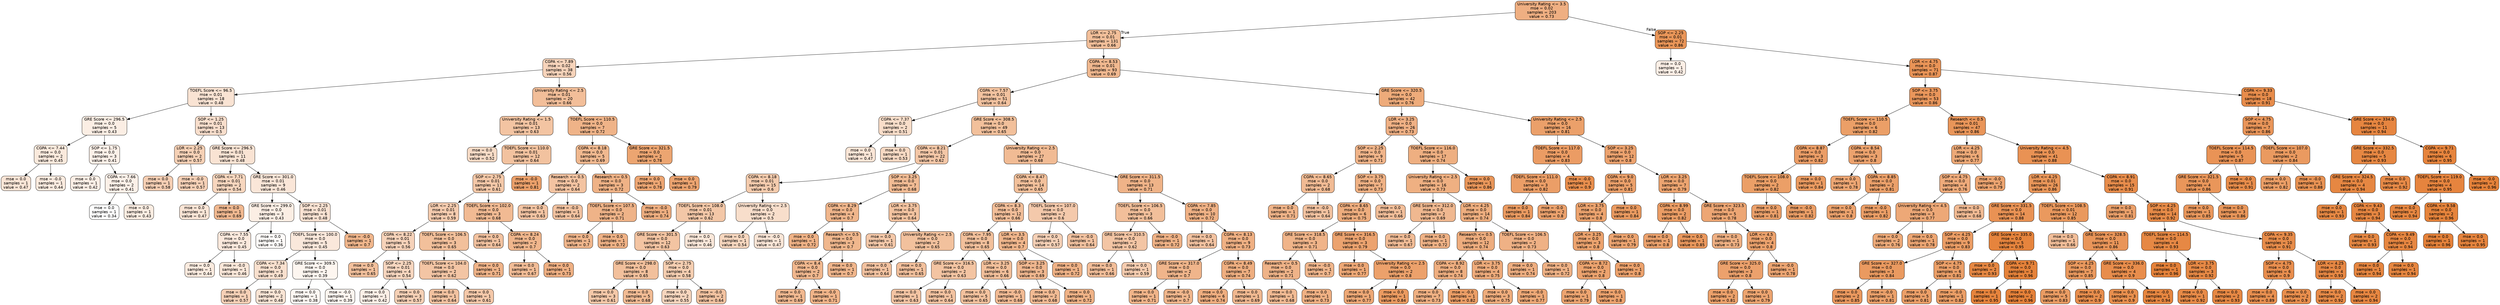 digraph Tree {
node [shape=box, style="filled, rounded", color="black", fontname=helvetica] ;
edge [fontname=helvetica] ;
0 [label="University Rating <= 3.5\nmse = 0.02\nsamples = 203\nvalue = 0.73", fillcolor="#efaf82"] ;
1 [label="LOR <= 2.75\nmse = 0.01\nsamples = 131\nvalue = 0.66", fillcolor="#f2bf9a"] ;
0 -> 1 [labeldistance=2.5, labelangle=45, headlabel="True"] ;
2 [label="CGPA <= 7.89\nmse = 0.02\nsamples = 38\nvalue = 0.56", fillcolor="#f6d3ba"] ;
1 -> 2 ;
3 [label="TOEFL Score <= 96.5\nmse = 0.01\nsamples = 18\nvalue = 0.48", fillcolor="#f9e3d3"] ;
2 -> 3 ;
4 [label="GRE Score <= 296.5\nmse = 0.0\nsamples = 5\nvalue = 0.43", fillcolor="#fbeee4"] ;
3 -> 4 ;
5 [label="CGPA <= 7.44\nmse = 0.0\nsamples = 2\nvalue = 0.45", fillcolor="#fae9dc"] ;
4 -> 5 ;
6 [label="mse = 0.0\nsamples = 1\nvalue = 0.47", fillcolor="#fae5d6"] ;
5 -> 6 ;
7 [label="mse = -0.0\nsamples = 1\nvalue = 0.44", fillcolor="#fbebdf"] ;
5 -> 7 ;
8 [label="SOP <= 1.75\nmse = 0.0\nsamples = 3\nvalue = 0.41", fillcolor="#fcf0e8"] ;
4 -> 8 ;
9 [label="mse = 0.0\nsamples = 1\nvalue = 0.42", fillcolor="#fcefe6"] ;
8 -> 9 ;
10 [label="CGPA <= 7.66\nmse = 0.0\nsamples = 2\nvalue = 0.41", fillcolor="#fcf0e8"] ;
8 -> 10 ;
11 [label="mse = 0.0\nsamples = 1\nvalue = 0.34", fillcolor="#ffffff"] ;
10 -> 11 ;
12 [label="mse = 0.0\nsamples = 1\nvalue = 0.43", fillcolor="#fbede2"] ;
10 -> 12 ;
13 [label="SOP <= 1.25\nmse = 0.01\nsamples = 13\nvalue = 0.5", fillcolor="#f8decc"] ;
3 -> 13 ;
14 [label="LOR <= 2.25\nmse = 0.0\nsamples = 2\nvalue = 0.57", fillcolor="#f5d0b5"] ;
13 -> 14 ;
15 [label="mse = 0.0\nsamples = 1\nvalue = 0.58", fillcolor="#f5ceb3"] ;
14 -> 15 ;
16 [label="mse = -0.0\nsamples = 1\nvalue = 0.57", fillcolor="#f5d0b6"] ;
14 -> 16 ;
17 [label="GRE Score <= 296.5\nmse = 0.01\nsamples = 11\nvalue = 0.48", fillcolor="#f9e3d3"] ;
13 -> 17 ;
18 [label="CGPA <= 7.71\nmse = 0.01\nsamples = 2\nvalue = 0.54", fillcolor="#f7d6be"] ;
17 -> 18 ;
19 [label="mse = 0.0\nsamples = 1\nvalue = 0.47", fillcolor="#fae5d6"] ;
18 -> 19 ;
20 [label="mse = 0.0\nsamples = 1\nvalue = 0.69", fillcolor="#f0b890"] ;
18 -> 20 ;
21 [label="GRE Score <= 301.0\nmse = 0.01\nsamples = 9\nvalue = 0.46", fillcolor="#fae6d8"] ;
17 -> 21 ;
22 [label="GRE Score <= 299.0\nmse = 0.0\nsamples = 3\nvalue = 0.43", fillcolor="#fbeee4"] ;
21 -> 22 ;
23 [label="CGPA <= 7.55\nmse = 0.0\nsamples = 2\nvalue = 0.45", fillcolor="#fbe9dd"] ;
22 -> 23 ;
24 [label="mse = 0.0\nsamples = 1\nvalue = 0.44", fillcolor="#fbebdf"] ;
23 -> 24 ;
25 [label="mse = -0.0\nsamples = 1\nvalue = 0.46", fillcolor="#fae7d9"] ;
23 -> 25 ;
26 [label="mse = 0.0\nsamples = 1\nvalue = 0.36", fillcolor="#fefbf9"] ;
22 -> 26 ;
27 [label="SOP <= 2.25\nmse = 0.01\nsamples = 6\nvalue = 0.48", fillcolor="#f9e2d2"] ;
21 -> 27 ;
28 [label="TOEFL Score <= 100.0\nmse = 0.0\nsamples = 5\nvalue = 0.45", fillcolor="#fae8db"] ;
27 -> 28 ;
29 [label="CGPA <= 7.34\nmse = 0.0\nsamples = 3\nvalue = 0.49", fillcolor="#f9e0ce"] ;
28 -> 29 ;
30 [label="mse = 0.0\nsamples = 1\nvalue = 0.57", fillcolor="#f5d0b6"] ;
29 -> 30 ;
31 [label="mse = 0.0\nsamples = 2\nvalue = 0.48", fillcolor="#f9e4d4"] ;
29 -> 31 ;
32 [label="GRE Score <= 309.5\nmse = 0.0\nsamples = 2\nvalue = 0.39", fillcolor="#fdf6f0"] ;
28 -> 32 ;
33 [label="mse = 0.0\nsamples = 1\nvalue = 0.38", fillcolor="#fdf7f2"] ;
32 -> 33 ;
34 [label="mse = -0.0\nsamples = 1\nvalue = 0.39", fillcolor="#fdf5ef"] ;
32 -> 34 ;
35 [label="mse = -0.0\nsamples = 1\nvalue = 0.7", fillcolor="#f0b68c"] ;
27 -> 35 ;
36 [label="University Rating <= 2.5\nmse = 0.01\nsamples = 20\nvalue = 0.66", fillcolor="#f2be99"] ;
2 -> 36 ;
37 [label="University Rating <= 1.5\nmse = 0.01\nsamples = 13\nvalue = 0.63", fillcolor="#f3c4a2"] ;
36 -> 37 ;
38 [label="mse = 0.0\nsamples = 1\nvalue = 0.52", fillcolor="#f7dbc6"] ;
37 -> 38 ;
39 [label="TOEFL Score <= 110.0\nmse = 0.01\nsamples = 12\nvalue = 0.64", fillcolor="#f2c29f"] ;
37 -> 39 ;
40 [label="SOP <= 2.75\nmse = 0.01\nsamples = 11\nvalue = 0.61", fillcolor="#f4c8a8"] ;
39 -> 40 ;
41 [label="LOR <= 2.25\nmse = 0.01\nsamples = 8\nvalue = 0.59", fillcolor="#f5ccaf"] ;
40 -> 41 ;
42 [label="CGPA <= 8.22\nmse = 0.01\nsamples = 5\nvalue = 0.56", fillcolor="#f6d2b9"] ;
41 -> 42 ;
43 [label="mse = 0.0\nsamples = 1\nvalue = 0.65", fillcolor="#f2c09c"] ;
42 -> 43 ;
44 [label="SOP <= 2.25\nmse = 0.01\nsamples = 4\nvalue = 0.54", fillcolor="#f7d6bf"] ;
42 -> 44 ;
45 [label="mse = 0.0\nsamples = 1\nvalue = 0.42", fillcolor="#fcefe6"] ;
44 -> 45 ;
46 [label="mse = 0.0\nsamples = 3\nvalue = 0.57", fillcolor="#f5d0b5"] ;
44 -> 46 ;
47 [label="TOEFL Score <= 106.5\nmse = 0.0\nsamples = 3\nvalue = 0.65", fillcolor="#f2c09b"] ;
41 -> 47 ;
48 [label="TOEFL Score <= 104.0\nmse = 0.0\nsamples = 2\nvalue = 0.62", fillcolor="#f3c5a4"] ;
47 -> 48 ;
49 [label="mse = 0.0\nsamples = 1\nvalue = 0.64", fillcolor="#f2c2a0"] ;
48 -> 49 ;
50 [label="mse = 0.0\nsamples = 1\nvalue = 0.61", fillcolor="#f4c8a9"] ;
48 -> 50 ;
51 [label="mse = 0.0\nsamples = 1\nvalue = 0.71", fillcolor="#f0b489"] ;
47 -> 51 ;
52 [label="TOEFL Score <= 102.0\nmse = 0.0\nsamples = 3\nvalue = 0.68", fillcolor="#f1ba93"] ;
40 -> 52 ;
53 [label="mse = 0.0\nsamples = 1\nvalue = 0.64", fillcolor="#f2c2a0"] ;
52 -> 53 ;
54 [label="CGPA <= 8.24\nmse = 0.0\nsamples = 2\nvalue = 0.7", fillcolor="#f0b68c"] ;
52 -> 54 ;
55 [label="mse = 0.0\nsamples = 1\nvalue = 0.67", fillcolor="#f1bc96"] ;
54 -> 55 ;
56 [label="mse = 0.0\nsamples = 1\nvalue = 0.73", fillcolor="#efb083"] ;
54 -> 56 ;
57 [label="mse = -0.0\nsamples = 1\nvalue = 0.81", fillcolor="#eba06a"] ;
39 -> 57 ;
58 [label="TOEFL Score <= 110.5\nmse = 0.0\nsamples = 7\nvalue = 0.72", fillcolor="#efb388"] ;
36 -> 58 ;
59 [label="CGPA <= 8.18\nmse = 0.0\nsamples = 5\nvalue = 0.69", fillcolor="#f0b88f"] ;
58 -> 59 ;
60 [label="Research <= 0.5\nmse = 0.0\nsamples = 2\nvalue = 0.64", fillcolor="#f3c3a1"] ;
59 -> 60 ;
61 [label="mse = 0.0\nsamples = 1\nvalue = 0.63", fillcolor="#f3c4a3"] ;
60 -> 61 ;
62 [label="mse = -0.0\nsamples = 1\nvalue = 0.64", fillcolor="#f2c2a0"] ;
60 -> 62 ;
63 [label="Research <= 0.5\nmse = 0.0\nsamples = 3\nvalue = 0.72", fillcolor="#efb286"] ;
59 -> 63 ;
64 [label="TOEFL Score <= 107.5\nmse = 0.0\nsamples = 2\nvalue = 0.71", fillcolor="#efb388"] ;
63 -> 64 ;
65 [label="mse = 0.0\nsamples = 1\nvalue = 0.7", fillcolor="#f0b68c"] ;
64 -> 65 ;
66 [label="mse = 0.0\nsamples = 1\nvalue = 0.72", fillcolor="#efb286"] ;
64 -> 66 ;
67 [label="mse = -0.0\nsamples = 1\nvalue = 0.74", fillcolor="#eeae80"] ;
63 -> 67 ;
68 [label="GRE Score <= 321.5\nmse = 0.0\nsamples = 2\nvalue = 0.78", fillcolor="#eca571"] ;
58 -> 68 ;
69 [label="mse = 0.0\nsamples = 1\nvalue = 0.78", fillcolor="#eda673"] ;
68 -> 69 ;
70 [label="mse = 0.0\nsamples = 1\nvalue = 0.79", fillcolor="#eca470"] ;
68 -> 70 ;
71 [label="CGPA <= 8.53\nmse = 0.01\nsamples = 93\nvalue = 0.69", fillcolor="#f0b88f"] ;
1 -> 71 ;
72 [label="CGPA <= 7.57\nmse = 0.01\nsamples = 51\nvalue = 0.64", fillcolor="#f2c29f"] ;
71 -> 72 ;
73 [label="CGPA <= 7.37\nmse = 0.0\nsamples = 2\nvalue = 0.51", fillcolor="#f8ddc9"] ;
72 -> 73 ;
74 [label="mse = 0.0\nsamples = 1\nvalue = 0.47", fillcolor="#fae5d6"] ;
73 -> 74 ;
75 [label="mse = 0.0\nsamples = 1\nvalue = 0.53", fillcolor="#f7d9c3"] ;
73 -> 75 ;
76 [label="GRE Score <= 308.5\nmse = 0.0\nsamples = 49\nvalue = 0.65", fillcolor="#f2c09b"] ;
72 -> 76 ;
77 [label="CGPA <= 8.21\nmse = 0.01\nsamples = 22\nvalue = 0.62", fillcolor="#f3c6a6"] ;
76 -> 77 ;
78 [label="CGPA <= 8.18\nmse = 0.01\nsamples = 15\nvalue = 0.6", fillcolor="#f4cbad"] ;
77 -> 78 ;
79 [label="TOEFL Score <= 108.0\nmse = 0.01\nsamples = 13\nvalue = 0.62", fillcolor="#f3c7a7"] ;
78 -> 79 ;
80 [label="GRE Score <= 301.5\nmse = 0.0\nsamples = 12\nvalue = 0.63", fillcolor="#f3c4a2"] ;
79 -> 80 ;
81 [label="GRE Score <= 298.0\nmse = 0.0\nsamples = 8\nvalue = 0.65", fillcolor="#f2c09c"] ;
80 -> 81 ;
82 [label="mse = 0.0\nsamples = 3\nvalue = 0.61", fillcolor="#f4c8a8"] ;
81 -> 82 ;
83 [label="mse = 0.0\nsamples = 5\nvalue = 0.68", fillcolor="#f1bb94"] ;
81 -> 83 ;
84 [label="SOP <= 2.75\nmse = 0.0\nsamples = 4\nvalue = 0.58", fillcolor="#f5ceb1"] ;
80 -> 84 ;
85 [label="mse = 0.0\nsamples = 2\nvalue = 0.55", fillcolor="#f6d5bd"] ;
84 -> 85 ;
86 [label="mse = -0.0\nsamples = 2\nvalue = 0.64", fillcolor="#f2c2a0"] ;
84 -> 86 ;
87 [label="mse = 0.0\nsamples = 1\nvalue = 0.46", fillcolor="#fae7d9"] ;
79 -> 87 ;
88 [label="University Rating <= 2.5\nmse = 0.0\nsamples = 2\nvalue = 0.5", fillcolor="#f8decb"] ;
78 -> 88 ;
89 [label="mse = 0.0\nsamples = 1\nvalue = 0.54", fillcolor="#f7d7bf"] ;
88 -> 89 ;
90 [label="mse = -0.0\nsamples = 1\nvalue = 0.47", fillcolor="#fae5d6"] ;
88 -> 90 ;
91 [label="SOP <= 3.25\nmse = 0.0\nsamples = 7\nvalue = 0.68", fillcolor="#f1bb94"] ;
77 -> 91 ;
92 [label="CGPA <= 8.29\nmse = 0.0\nsamples = 4\nvalue = 0.7", fillcolor="#f0b68c"] ;
91 -> 92 ;
93 [label="mse = 0.0\nsamples = 1\nvalue = 0.72", fillcolor="#efb286"] ;
92 -> 93 ;
94 [label="Research <= 0.5\nmse = 0.0\nsamples = 3\nvalue = 0.7", fillcolor="#f0b78d"] ;
92 -> 94 ;
95 [label="CGPA <= 8.4\nmse = 0.0\nsamples = 2\nvalue = 0.7", fillcolor="#f0b78e"] ;
94 -> 95 ;
96 [label="mse = 0.0\nsamples = 1\nvalue = 0.69", fillcolor="#f0b890"] ;
95 -> 96 ;
97 [label="mse = -0.0\nsamples = 1\nvalue = 0.71", fillcolor="#f0b489"] ;
95 -> 97 ;
98 [label="mse = 0.0\nsamples = 1\nvalue = 0.7", fillcolor="#f0b68c"] ;
94 -> 98 ;
99 [label="LOR <= 3.75\nmse = 0.0\nsamples = 3\nvalue = 0.64", fillcolor="#f3c3a0"] ;
91 -> 99 ;
100 [label="mse = 0.0\nsamples = 1\nvalue = 0.61", fillcolor="#f4c8a9"] ;
99 -> 100 ;
101 [label="University Rating <= 2.5\nmse = 0.0\nsamples = 2\nvalue = 0.65", fillcolor="#f2c19d"] ;
99 -> 101 ;
102 [label="mse = 0.0\nsamples = 1\nvalue = 0.64", fillcolor="#f2c2a0"] ;
101 -> 102 ;
103 [label="mse = 0.0\nsamples = 1\nvalue = 0.65", fillcolor="#f2c09c"] ;
101 -> 103 ;
104 [label="University Rating <= 2.5\nmse = 0.0\nsamples = 27\nvalue = 0.68", fillcolor="#f1bb94"] ;
76 -> 104 ;
105 [label="CGPA <= 8.47\nmse = 0.0\nsamples = 14\nvalue = 0.65", fillcolor="#f2c09b"] ;
104 -> 105 ;
106 [label="CGPA <= 8.3\nmse = 0.0\nsamples = 12\nvalue = 0.66", fillcolor="#f2be99"] ;
105 -> 106 ;
107 [label="CGPA <= 7.95\nmse = 0.0\nsamples = 8\nvalue = 0.65", fillcolor="#f2c09b"] ;
106 -> 107 ;
108 [label="GRE Score <= 316.5\nmse = 0.0\nsamples = 2\nvalue = 0.63", fillcolor="#f3c4a2"] ;
107 -> 108 ;
109 [label="mse = 0.0\nsamples = 1\nvalue = 0.63", fillcolor="#f3c4a3"] ;
108 -> 109 ;
110 [label="mse = 0.0\nsamples = 1\nvalue = 0.64", fillcolor="#f2c2a0"] ;
108 -> 110 ;
111 [label="LOR <= 3.25\nmse = 0.0\nsamples = 6\nvalue = 0.66", fillcolor="#f2bf9a"] ;
107 -> 111 ;
112 [label="mse = 0.0\nsamples = 5\nvalue = 0.65", fillcolor="#f2c19d"] ;
111 -> 112 ;
113 [label="mse = -0.0\nsamples = 1\nvalue = 0.68", fillcolor="#f1ba93"] ;
111 -> 113 ;
114 [label="LOR <= 3.5\nmse = 0.0\nsamples = 4\nvalue = 0.7", fillcolor="#f0b68c"] ;
106 -> 114 ;
115 [label="SOP <= 3.25\nmse = 0.0\nsamples = 3\nvalue = 0.69", fillcolor="#f0b78f"] ;
114 -> 115 ;
116 [label="mse = 0.0\nsamples = 2\nvalue = 0.68", fillcolor="#f1ba93"] ;
115 -> 116 ;
117 [label="mse = 0.0\nsamples = 1\nvalue = 0.72", fillcolor="#efb286"] ;
115 -> 117 ;
118 [label="mse = 0.0\nsamples = 1\nvalue = 0.72", fillcolor="#efb286"] ;
114 -> 118 ;
119 [label="TOEFL Score <= 107.0\nmse = 0.0\nsamples = 2\nvalue = 0.6", fillcolor="#f4c9ab"] ;
105 -> 119 ;
120 [label="mse = 0.0\nsamples = 1\nvalue = 0.57", fillcolor="#f5d0b6"] ;
119 -> 120 ;
121 [label="mse = -0.0\nsamples = 1\nvalue = 0.64", fillcolor="#f2c2a0"] ;
119 -> 121 ;
122 [label="GRE Score <= 311.5\nmse = 0.0\nsamples = 13\nvalue = 0.71", fillcolor="#efb388"] ;
104 -> 122 ;
123 [label="TOEFL Score <= 106.5\nmse = 0.0\nsamples = 3\nvalue = 0.66", fillcolor="#f2bf9a"] ;
122 -> 123 ;
124 [label="GRE Score <= 310.5\nmse = 0.0\nsamples = 2\nvalue = 0.62", fillcolor="#f3c5a4"] ;
123 -> 124 ;
125 [label="mse = 0.0\nsamples = 1\nvalue = 0.66", fillcolor="#f2be99"] ;
124 -> 125 ;
126 [label="mse = 0.0\nsamples = 1\nvalue = 0.59", fillcolor="#f5ccaf"] ;
124 -> 126 ;
127 [label="mse = -0.0\nsamples = 1\nvalue = 0.72", fillcolor="#efb286"] ;
123 -> 127 ;
128 [label="CGPA <= 7.85\nmse = 0.0\nsamples = 10\nvalue = 0.72", fillcolor="#efb185"] ;
122 -> 128 ;
129 [label="mse = 0.0\nsamples = 1\nvalue = 0.64", fillcolor="#f2c2a0"] ;
128 -> 129 ;
130 [label="CGPA <= 8.13\nmse = 0.0\nsamples = 9\nvalue = 0.73", fillcolor="#efb083"] ;
128 -> 130 ;
131 [label="GRE Score <= 317.0\nmse = 0.0\nsamples = 2\nvalue = 0.7", fillcolor="#f0b58b"] ;
130 -> 131 ;
132 [label="mse = 0.0\nsamples = 1\nvalue = 0.71", fillcolor="#f0b489"] ;
131 -> 132 ;
133 [label="mse = -0.0\nsamples = 1\nvalue = 0.7", fillcolor="#f0b68c"] ;
131 -> 133 ;
134 [label="CGPA <= 8.49\nmse = 0.0\nsamples = 7\nvalue = 0.74", fillcolor="#eeae80"] ;
130 -> 134 ;
135 [label="mse = 0.0\nsamples = 6\nvalue = 0.74", fillcolor="#eead7f"] ;
134 -> 135 ;
136 [label="mse = 0.0\nsamples = 1\nvalue = 0.69", fillcolor="#f0b890"] ;
134 -> 136 ;
137 [label="GRE Score <= 320.5\nmse = 0.0\nsamples = 42\nvalue = 0.76", fillcolor="#eeab7a"] ;
71 -> 137 ;
138 [label="LOR <= 3.25\nmse = 0.0\nsamples = 26\nvalue = 0.73", fillcolor="#efb084"] ;
137 -> 138 ;
139 [label="SOP <= 2.25\nmse = 0.0\nsamples = 9\nvalue = 0.71", fillcolor="#f0b489"] ;
138 -> 139 ;
140 [label="CGPA <= 8.65\nmse = 0.0\nsamples = 2\nvalue = 0.68", fillcolor="#f1bb94"] ;
139 -> 140 ;
141 [label="mse = 0.0\nsamples = 1\nvalue = 0.71", fillcolor="#f0b489"] ;
140 -> 141 ;
142 [label="mse = -0.0\nsamples = 1\nvalue = 0.64", fillcolor="#f2c2a0"] ;
140 -> 142 ;
143 [label="SOP <= 3.75\nmse = 0.0\nsamples = 7\nvalue = 0.73", fillcolor="#efb184"] ;
139 -> 143 ;
144 [label="CGPA <= 8.65\nmse = 0.0\nsamples = 6\nvalue = 0.75", fillcolor="#eead7e"] ;
143 -> 144 ;
145 [label="GRE Score <= 318.5\nmse = 0.0\nsamples = 3\nvalue = 0.71", fillcolor="#f0b489"] ;
144 -> 145 ;
146 [label="Research <= 0.5\nmse = 0.0\nsamples = 2\nvalue = 0.71", fillcolor="#efb388"] ;
145 -> 146 ;
147 [label="mse = 0.0\nsamples = 1\nvalue = 0.68", fillcolor="#f1ba93"] ;
146 -> 147 ;
148 [label="mse = 0.0\nsamples = 1\nvalue = 0.73", fillcolor="#efb083"] ;
146 -> 148 ;
149 [label="mse = -0.0\nsamples = 1\nvalue = 0.7", fillcolor="#f0b68c"] ;
145 -> 149 ;
150 [label="GRE Score <= 316.5\nmse = 0.0\nsamples = 3\nvalue = 0.79", fillcolor="#eca36f"] ;
144 -> 150 ;
151 [label="mse = 0.0\nsamples = 1\nvalue = 0.77", fillcolor="#eda876"] ;
150 -> 151 ;
152 [label="University Rating <= 2.5\nmse = 0.0\nsamples = 2\nvalue = 0.8", fillcolor="#eca16b"] ;
150 -> 152 ;
153 [label="mse = 0.0\nsamples = 1\nvalue = 0.77", fillcolor="#eda876"] ;
152 -> 153 ;
154 [label="mse = 0.0\nsamples = 1\nvalue = 0.84", fillcolor="#ea9a60"] ;
152 -> 154 ;
155 [label="mse = 0.0\nsamples = 1\nvalue = 0.66", fillcolor="#f2be99"] ;
143 -> 155 ;
156 [label="TOEFL Score <= 116.0\nmse = 0.0\nsamples = 17\nvalue = 0.74", fillcolor="#eeaf81"] ;
138 -> 156 ;
157 [label="University Rating <= 2.5\nmse = 0.0\nsamples = 16\nvalue = 0.73", fillcolor="#efb082"] ;
156 -> 157 ;
158 [label="GRE Score <= 312.0\nmse = 0.0\nsamples = 2\nvalue = 0.69", fillcolor="#f0b890"] ;
157 -> 158 ;
159 [label="mse = 0.0\nsamples = 1\nvalue = 0.67", fillcolor="#f1bc96"] ;
158 -> 159 ;
160 [label="mse = 0.0\nsamples = 1\nvalue = 0.72", fillcolor="#efb286"] ;
158 -> 160 ;
161 [label="LOR <= 4.25\nmse = 0.0\nsamples = 14\nvalue = 0.74", fillcolor="#eeae7f"] ;
157 -> 161 ;
162 [label="Research <= 0.5\nmse = 0.0\nsamples = 12\nvalue = 0.74", fillcolor="#eead7e"] ;
161 -> 162 ;
163 [label="CGPA <= 8.92\nmse = 0.0\nsamples = 8\nvalue = 0.74", fillcolor="#eeae80"] ;
162 -> 163 ;
164 [label="mse = 0.0\nsamples = 7\nvalue = 0.73", fillcolor="#efb082"] ;
163 -> 164 ;
165 [label="mse = -0.0\nsamples = 1\nvalue = 0.82", fillcolor="#eb9e66"] ;
163 -> 165 ;
166 [label="LOR <= 3.75\nmse = 0.0\nsamples = 4\nvalue = 0.75", fillcolor="#eeab7b"] ;
162 -> 166 ;
167 [label="mse = 0.0\nsamples = 3\nvalue = 0.75", fillcolor="#eeac7c"] ;
166 -> 167 ;
168 [label="mse = -0.0\nsamples = 1\nvalue = 0.77", fillcolor="#eda876"] ;
166 -> 168 ;
169 [label="TOEFL Score <= 106.5\nmse = 0.0\nsamples = 2\nvalue = 0.73", fillcolor="#efb185"] ;
161 -> 169 ;
170 [label="mse = 0.0\nsamples = 1\nvalue = 0.74", fillcolor="#eeae80"] ;
169 -> 170 ;
171 [label="mse = 0.0\nsamples = 1\nvalue = 0.72", fillcolor="#efb286"] ;
169 -> 171 ;
172 [label="mse = 0.0\nsamples = 1\nvalue = 0.86", fillcolor="#e9965a"] ;
156 -> 172 ;
173 [label="University Rating <= 2.5\nmse = 0.0\nsamples = 16\nvalue = 0.81", fillcolor="#eba06a"] ;
137 -> 173 ;
174 [label="TOEFL Score <= 117.0\nmse = 0.0\nsamples = 4\nvalue = 0.83", fillcolor="#eb9c64"] ;
173 -> 174 ;
175 [label="TOEFL Score <= 111.0\nmse = 0.0\nsamples = 3\nvalue = 0.82", fillcolor="#eb9e67"] ;
174 -> 175 ;
176 [label="mse = 0.0\nsamples = 1\nvalue = 0.84", fillcolor="#ea9a60"] ;
175 -> 176 ;
177 [label="mse = -0.0\nsamples = 2\nvalue = 0.8", fillcolor="#eca26d"] ;
175 -> 177 ;
178 [label="mse = -0.0\nsamples = 1\nvalue = 0.9", fillcolor="#e88e4d"] ;
174 -> 178 ;
179 [label="SOP <= 3.25\nmse = 0.0\nsamples = 12\nvalue = 0.8", fillcolor="#eca26e"] ;
173 -> 179 ;
180 [label="CGPA <= 9.0\nmse = 0.0\nsamples = 5\nvalue = 0.81", fillcolor="#eba06a"] ;
179 -> 180 ;
181 [label="LOR <= 3.75\nmse = 0.0\nsamples = 4\nvalue = 0.8", fillcolor="#eca36e"] ;
180 -> 181 ;
182 [label="LOR <= 3.25\nmse = 0.0\nsamples = 3\nvalue = 0.8", fillcolor="#eca36e"] ;
181 -> 182 ;
183 [label="CGPA <= 8.72\nmse = 0.0\nsamples = 2\nvalue = 0.8", fillcolor="#eca36e"] ;
182 -> 183 ;
184 [label="mse = 0.0\nsamples = 1\nvalue = 0.79", fillcolor="#eca470"] ;
183 -> 184 ;
185 [label="mse = 0.0\nsamples = 1\nvalue = 0.8", fillcolor="#eca26d"] ;
183 -> 185 ;
186 [label="mse = 0.0\nsamples = 1\nvalue = 0.8", fillcolor="#eca26d"] ;
182 -> 186 ;
187 [label="mse = 0.0\nsamples = 1\nvalue = 0.79", fillcolor="#eca470"] ;
181 -> 187 ;
188 [label="mse = 0.0\nsamples = 1\nvalue = 0.84", fillcolor="#ea9a60"] ;
180 -> 188 ;
189 [label="LOR <= 3.25\nmse = 0.0\nsamples = 7\nvalue = 0.79", fillcolor="#eca470"] ;
179 -> 189 ;
190 [label="CGPA <= 8.99\nmse = 0.0\nsamples = 2\nvalue = 0.82", fillcolor="#eb9d65"] ;
189 -> 190 ;
191 [label="mse = 0.0\nsamples = 1\nvalue = 0.8", fillcolor="#eca26d"] ;
190 -> 191 ;
192 [label="mse = 0.0\nsamples = 1\nvalue = 0.85", fillcolor="#ea985d"] ;
190 -> 192 ;
193 [label="GRE Score <= 323.5\nmse = 0.0\nsamples = 5\nvalue = 0.78", fillcolor="#eda674"] ;
189 -> 193 ;
194 [label="mse = 0.0\nsamples = 1\nvalue = 0.73", fillcolor="#efb083"] ;
193 -> 194 ;
195 [label="LOR <= 4.5\nmse = 0.0\nsamples = 4\nvalue = 0.8", fillcolor="#eca26d"] ;
193 -> 195 ;
196 [label="GRE Score <= 325.0\nmse = 0.0\nsamples = 3\nvalue = 0.8", fillcolor="#eca16c"] ;
195 -> 196 ;
197 [label="mse = 0.0\nsamples = 2\nvalue = 0.81", fillcolor="#eca16b"] ;
196 -> 197 ;
198 [label="mse = 0.0\nsamples = 1\nvalue = 0.79", fillcolor="#eca470"] ;
196 -> 198 ;
199 [label="mse = -0.0\nsamples = 1\nvalue = 0.78", fillcolor="#eda673"] ;
195 -> 199 ;
200 [label="SOP <= 2.25\nmse = 0.01\nsamples = 72\nvalue = 0.86", fillcolor="#e99558"] ;
0 -> 200 [labeldistance=2.5, labelangle=-45, headlabel="False"] ;
201 [label="mse = 0.0\nsamples = 1\nvalue = 0.42", fillcolor="#fcefe6"] ;
200 -> 201 ;
202 [label="LOR <= 4.75\nmse = 0.0\nsamples = 71\nvalue = 0.87", fillcolor="#e99457"] ;
200 -> 202 ;
203 [label="SOP <= 3.75\nmse = 0.0\nsamples = 53\nvalue = 0.86", fillcolor="#e9965b"] ;
202 -> 203 ;
204 [label="TOEFL Score <= 110.5\nmse = 0.0\nsamples = 6\nvalue = 0.82", fillcolor="#eb9f67"] ;
203 -> 204 ;
205 [label="CGPA <= 8.87\nmse = 0.0\nsamples = 3\nvalue = 0.82", fillcolor="#eb9d66"] ;
204 -> 205 ;
206 [label="TOEFL Score <= 108.0\nmse = 0.0\nsamples = 2\nvalue = 0.82", fillcolor="#eb9f67"] ;
205 -> 206 ;
207 [label="mse = 0.0\nsamples = 1\nvalue = 0.81", fillcolor="#eba06a"] ;
206 -> 207 ;
208 [label="mse = -0.0\nsamples = 1\nvalue = 0.82", fillcolor="#eb9e66"] ;
206 -> 208 ;
209 [label="mse = 0.0\nsamples = 1\nvalue = 0.84", fillcolor="#ea9a60"] ;
205 -> 209 ;
210 [label="CGPA <= 8.54\nmse = 0.0\nsamples = 3\nvalue = 0.8", fillcolor="#eca26d"] ;
204 -> 210 ;
211 [label="mse = 0.0\nsamples = 1\nvalue = 0.78", fillcolor="#eda673"] ;
210 -> 211 ;
212 [label="CGPA <= 8.85\nmse = 0.0\nsamples = 2\nvalue = 0.81", fillcolor="#eba06a"] ;
210 -> 212 ;
213 [label="mse = 0.0\nsamples = 1\nvalue = 0.8", fillcolor="#eca26d"] ;
212 -> 213 ;
214 [label="mse = -0.0\nsamples = 1\nvalue = 0.82", fillcolor="#eb9e66"] ;
212 -> 214 ;
215 [label="Research <= 0.5\nmse = 0.01\nsamples = 47\nvalue = 0.86", fillcolor="#e99559"] ;
203 -> 215 ;
216 [label="LOR <= 4.25\nmse = 0.0\nsamples = 6\nvalue = 0.77", fillcolor="#eda977"] ;
215 -> 216 ;
217 [label="SOP <= 4.75\nmse = 0.0\nsamples = 4\nvalue = 0.76", fillcolor="#eeaa7a"] ;
216 -> 217 ;
218 [label="University Rating <= 4.5\nmse = 0.0\nsamples = 3\nvalue = 0.77", fillcolor="#eda877"] ;
217 -> 218 ;
219 [label="mse = 0.0\nsamples = 2\nvalue = 0.76", fillcolor="#edaa79"] ;
218 -> 219 ;
220 [label="mse = 0.0\nsamples = 1\nvalue = 0.78", fillcolor="#eda673"] ;
218 -> 220 ;
221 [label="mse = 0.0\nsamples = 1\nvalue = 0.68", fillcolor="#f1ba93"] ;
217 -> 221 ;
222 [label="mse = -0.0\nsamples = 2\nvalue = 0.79", fillcolor="#eca470"] ;
216 -> 222 ;
223 [label="University Rating <= 4.5\nmse = 0.0\nsamples = 41\nvalue = 0.88", fillcolor="#e99254"] ;
215 -> 223 ;
224 [label="LOR <= 4.25\nmse = 0.01\nsamples = 26\nvalue = 0.86", fillcolor="#e99659"] ;
223 -> 224 ;
225 [label="GRE Score <= 331.5\nmse = 0.0\nsamples = 14\nvalue = 0.88", fillcolor="#e99254"] ;
224 -> 225 ;
226 [label="SOP <= 4.25\nmse = 0.0\nsamples = 9\nvalue = 0.83", fillcolor="#eb9d65"] ;
225 -> 226 ;
227 [label="GRE Score <= 327.0\nmse = 0.0\nsamples = 3\nvalue = 0.84", fillcolor="#ea9a60"] ;
226 -> 227 ;
228 [label="mse = 0.0\nsamples = 2\nvalue = 0.85", fillcolor="#ea985e"] ;
227 -> 228 ;
229 [label="mse = -0.0\nsamples = 1\nvalue = 0.81", fillcolor="#eba06a"] ;
227 -> 229 ;
230 [label="SOP <= 4.75\nmse = 0.0\nsamples = 6\nvalue = 0.81", fillcolor="#eb9f68"] ;
226 -> 230 ;
231 [label="mse = 0.0\nsamples = 5\nvalue = 0.81", fillcolor="#eb9f68"] ;
230 -> 231 ;
232 [label="mse = -0.0\nsamples = 1\nvalue = 0.82", fillcolor="#eb9e66"] ;
230 -> 232 ;
233 [label="GRE Score <= 335.0\nmse = 0.0\nsamples = 5\nvalue = 0.95", fillcolor="#e6843d"] ;
225 -> 233 ;
234 [label="mse = 0.0\nsamples = 2\nvalue = 0.93", fillcolor="#e68843"] ;
233 -> 234 ;
235 [label="CGPA <= 9.71\nmse = 0.0\nsamples = 3\nvalue = 0.96", fillcolor="#e5823a"] ;
233 -> 235 ;
236 [label="mse = 0.0\nsamples = 1\nvalue = 0.95", fillcolor="#e6843d"] ;
235 -> 236 ;
237 [label="mse = 0.0\nsamples = 2\nvalue = 0.96", fillcolor="#e58139"] ;
235 -> 237 ;
238 [label="TOEFL Score <= 108.5\nmse = 0.01\nsamples = 12\nvalue = 0.85", fillcolor="#ea995e"] ;
224 -> 238 ;
239 [label="mse = 0.0\nsamples = 1\nvalue = 0.66", fillcolor="#f2be99"] ;
238 -> 239 ;
240 [label="GRE Score <= 328.5\nmse = 0.0\nsamples = 11\nvalue = 0.86", fillcolor="#e99559"] ;
238 -> 240 ;
241 [label="SOP <= 4.25\nmse = 0.0\nsamples = 7\nvalue = 0.85", fillcolor="#ea995e"] ;
240 -> 241 ;
242 [label="mse = 0.0\nsamples = 5\nvalue = 0.83", fillcolor="#ea9c63"] ;
241 -> 242 ;
243 [label="mse = 0.0\nsamples = 2\nvalue = 0.9", fillcolor="#e78d4c"] ;
241 -> 243 ;
244 [label="GRE Score <= 336.0\nmse = 0.0\nsamples = 4\nvalue = 0.9", fillcolor="#e88d4c"] ;
240 -> 244 ;
245 [label="mse = 0.0\nsamples = 3\nvalue = 0.9", fillcolor="#e88f4e"] ;
244 -> 245 ;
246 [label="mse = -0.0\nsamples = 1\nvalue = 0.94", fillcolor="#e68640"] ;
244 -> 246 ;
247 [label="CGPA <= 8.91\nmse = 0.0\nsamples = 15\nvalue = 0.91", fillcolor="#e78c4b"] ;
223 -> 247 ;
248 [label="mse = 0.0\nsamples = 1\nvalue = 0.81", fillcolor="#eba06a"] ;
247 -> 248 ;
249 [label="SOP <= 4.25\nmse = 0.0\nsamples = 14\nvalue = 0.92", fillcolor="#e78b48"] ;
247 -> 249 ;
250 [label="TOEFL Score <= 114.5\nmse = 0.0\nsamples = 4\nvalue = 0.93", fillcolor="#e68844"] ;
249 -> 250 ;
251 [label="mse = 0.0\nsamples = 1\nvalue = 0.96", fillcolor="#e5823a"] ;
250 -> 251 ;
252 [label="LOR <= 3.75\nmse = 0.0\nsamples = 3\nvalue = 0.92", fillcolor="#e78945"] ;
250 -> 252 ;
253 [label="mse = 0.0\nsamples = 1\nvalue = 0.92", fillcolor="#e78a47"] ;
252 -> 253 ;
254 [label="mse = 0.0\nsamples = 2\nvalue = 0.93", fillcolor="#e68844"] ;
252 -> 254 ;
255 [label="CGPA <= 9.35\nmse = 0.0\nsamples = 10\nvalue = 0.91", fillcolor="#e78c4a"] ;
249 -> 255 ;
256 [label="SOP <= 4.75\nmse = 0.0\nsamples = 6\nvalue = 0.9", fillcolor="#e88e4e"] ;
255 -> 256 ;
257 [label="mse = 0.0\nsamples = 4\nvalue = 0.89", fillcolor="#e88f4f"] ;
256 -> 257 ;
258 [label="mse = 0.0\nsamples = 2\nvalue = 0.9", fillcolor="#e88e4d"] ;
256 -> 258 ;
259 [label="LOR <= 4.25\nmse = 0.0\nsamples = 4\nvalue = 0.93", fillcolor="#e68743"] ;
255 -> 259 ;
260 [label="mse = 0.0\nsamples = 2\nvalue = 0.92", fillcolor="#e78a47"] ;
259 -> 260 ;
261 [label="mse = 0.0\nsamples = 2\nvalue = 0.94", fillcolor="#e68641"] ;
259 -> 261 ;
262 [label="CGPA <= 9.33\nmse = 0.0\nsamples = 18\nvalue = 0.91", fillcolor="#e78c4b"] ;
202 -> 262 ;
263 [label="SOP <= 4.75\nmse = 0.0\nsamples = 7\nvalue = 0.86", fillcolor="#e99559"] ;
262 -> 263 ;
264 [label="TOEFL Score <= 114.5\nmse = 0.0\nsamples = 5\nvalue = 0.87", fillcolor="#e99356"] ;
263 -> 264 ;
265 [label="GRE Score <= 321.5\nmse = 0.0\nsamples = 4\nvalue = 0.86", fillcolor="#e9965a"] ;
264 -> 265 ;
266 [label="mse = 0.0\nsamples = 1\nvalue = 0.85", fillcolor="#ea985d"] ;
265 -> 266 ;
267 [label="mse = 0.0\nsamples = 3\nvalue = 0.86", fillcolor="#e9965a"] ;
265 -> 267 ;
268 [label="mse = -0.0\nsamples = 1\nvalue = 0.91", fillcolor="#e78c4a"] ;
264 -> 268 ;
269 [label="TOEFL Score <= 107.0\nmse = 0.0\nsamples = 2\nvalue = 0.84", fillcolor="#ea9a60"] ;
263 -> 269 ;
270 [label="mse = 0.0\nsamples = 1\nvalue = 0.82", fillcolor="#eb9e66"] ;
269 -> 270 ;
271 [label="mse = -0.0\nsamples = 1\nvalue = 0.88", fillcolor="#e89253"] ;
269 -> 271 ;
272 [label="GRE Score <= 334.0\nmse = 0.0\nsamples = 11\nvalue = 0.94", fillcolor="#e68540"] ;
262 -> 272 ;
273 [label="GRE Score <= 332.5\nmse = 0.0\nsamples = 5\nvalue = 0.93", fillcolor="#e68742"] ;
272 -> 273 ;
274 [label="GRE Score <= 324.5\nmse = 0.0\nsamples = 4\nvalue = 0.94", fillcolor="#e68742"] ;
273 -> 274 ;
275 [label="mse = 0.0\nsamples = 1\nvalue = 0.93", fillcolor="#e68843"] ;
274 -> 275 ;
276 [label="CGPA <= 9.43\nmse = 0.0\nsamples = 3\nvalue = 0.94", fillcolor="#e68641"] ;
274 -> 276 ;
277 [label="mse = 0.0\nsamples = 1\nvalue = 0.93", fillcolor="#e68843"] ;
276 -> 277 ;
278 [label="CGPA <= 9.49\nmse = 0.0\nsamples = 2\nvalue = 0.94", fillcolor="#e68640"] ;
276 -> 278 ;
279 [label="mse = 0.0\nsamples = 1\nvalue = 0.94", fillcolor="#e68640"] ;
278 -> 279 ;
280 [label="mse = 0.0\nsamples = 1\nvalue = 0.94", fillcolor="#e68640"] ;
278 -> 280 ;
281 [label="mse = 0.0\nsamples = 1\nvalue = 0.92", fillcolor="#e78a47"] ;
273 -> 281 ;
282 [label="CGPA <= 9.71\nmse = 0.0\nsamples = 6\nvalue = 0.95", fillcolor="#e6843d"] ;
272 -> 282 ;
283 [label="TOEFL Score <= 119.0\nmse = 0.0\nsamples = 4\nvalue = 0.95", fillcolor="#e6843e"] ;
282 -> 283 ;
284 [label="mse = 0.0\nsamples = 2\nvalue = 0.94", fillcolor="#e68640"] ;
283 -> 284 ;
285 [label="CGPA <= 9.58\nmse = 0.0\nsamples = 2\nvalue = 0.96", fillcolor="#e5833b"] ;
283 -> 285 ;
286 [label="mse = 0.0\nsamples = 1\nvalue = 0.96", fillcolor="#e5823a"] ;
285 -> 286 ;
287 [label="mse = 0.0\nsamples = 1\nvalue = 0.95", fillcolor="#e6843d"] ;
285 -> 287 ;
288 [label="mse = -0.0\nsamples = 2\nvalue = 0.96", fillcolor="#e5823a"] ;
282 -> 288 ;
}